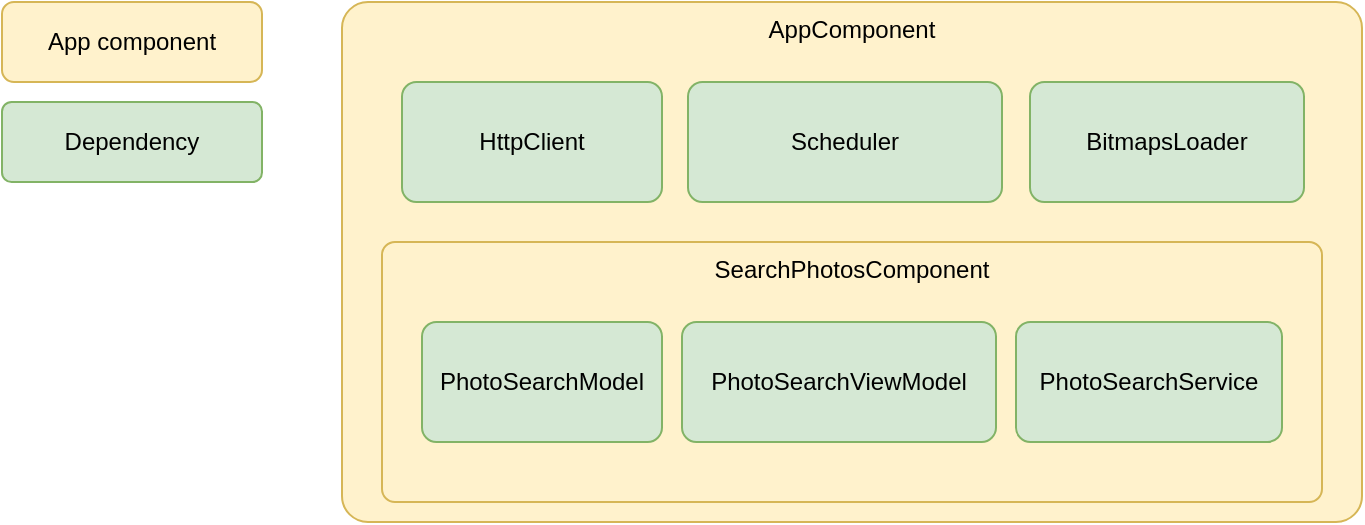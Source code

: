 <mxfile version="10.6.5" type="device"><diagram id="uzH6vwCWvROnMYR7ZTym" name="di-graph"><mxGraphModel dx="1078" dy="1005" grid="1" gridSize="10" guides="1" tooltips="1" connect="1" arrows="1" fold="1" page="1" pageScale="1" pageWidth="827" pageHeight="1169" math="0" shadow="0"><root><mxCell id="0"/><mxCell id="1" parent="0"/><mxCell id="FhWSzZBudnuGFSG3mfbV-1" value="AppComponent" style="rounded=1;whiteSpace=wrap;html=1;verticalAlign=top;arcSize=5;fillColor=#fff2cc;strokeColor=#d6b656;" vertex="1" parent="1"><mxGeometry x="180" y="240" width="510" height="260" as="geometry"/></mxCell><mxCell id="FhWSzZBudnuGFSG3mfbV-2" value="SearchPhotosComponent" style="rounded=1;whiteSpace=wrap;html=1;verticalAlign=top;arcSize=5;fillColor=#fff2cc;strokeColor=#d6b656;" vertex="1" parent="1"><mxGeometry x="200" y="360" width="470" height="130" as="geometry"/></mxCell><mxCell id="FhWSzZBudnuGFSG3mfbV-3" value="HttpClient" style="rounded=1;whiteSpace=wrap;html=1;arcSize=12;fillColor=#d5e8d4;strokeColor=#82b366;" vertex="1" parent="1"><mxGeometry x="210" y="280" width="130" height="60" as="geometry"/></mxCell><mxCell id="FhWSzZBudnuGFSG3mfbV-4" value="Scheduler" style="rounded=1;whiteSpace=wrap;html=1;arcSize=12;fillColor=#d5e8d4;strokeColor=#82b366;" vertex="1" parent="1"><mxGeometry x="353" y="280" width="157" height="60" as="geometry"/></mxCell><mxCell id="FhWSzZBudnuGFSG3mfbV-5" value="BitmapsLoader" style="rounded=1;whiteSpace=wrap;html=1;arcSize=12;fillColor=#d5e8d4;strokeColor=#82b366;" vertex="1" parent="1"><mxGeometry x="524" y="280" width="137" height="60" as="geometry"/></mxCell><mxCell id="FhWSzZBudnuGFSG3mfbV-6" value="PhotoSearchModel" style="rounded=1;whiteSpace=wrap;html=1;arcSize=12;fillColor=#d5e8d4;strokeColor=#82b366;" vertex="1" parent="1"><mxGeometry x="220" y="400" width="120" height="60" as="geometry"/></mxCell><mxCell id="FhWSzZBudnuGFSG3mfbV-7" value="PhotoSearchViewModel" style="rounded=1;whiteSpace=wrap;html=1;arcSize=12;fillColor=#d5e8d4;strokeColor=#82b366;" vertex="1" parent="1"><mxGeometry x="350" y="400" width="157" height="60" as="geometry"/></mxCell><mxCell id="FhWSzZBudnuGFSG3mfbV-8" value="PhotoSearchService" style="rounded=1;whiteSpace=wrap;html=1;arcSize=12;fillColor=#d5e8d4;strokeColor=#82b366;" vertex="1" parent="1"><mxGeometry x="517" y="400" width="133" height="60" as="geometry"/></mxCell><mxCell id="FhWSzZBudnuGFSG3mfbV-9" value="App component" style="rounded=1;whiteSpace=wrap;html=1;verticalAlign=middle;arcSize=15;fillColor=#fff2cc;strokeColor=#d6b656;" vertex="1" parent="1"><mxGeometry x="10" y="240" width="130" height="40" as="geometry"/></mxCell><mxCell id="FhWSzZBudnuGFSG3mfbV-10" value="Dependency" style="rounded=1;whiteSpace=wrap;html=1;arcSize=12;fillColor=#d5e8d4;strokeColor=#82b366;" vertex="1" parent="1"><mxGeometry x="10" y="290" width="130" height="40" as="geometry"/></mxCell></root></mxGraphModel></diagram></mxfile>